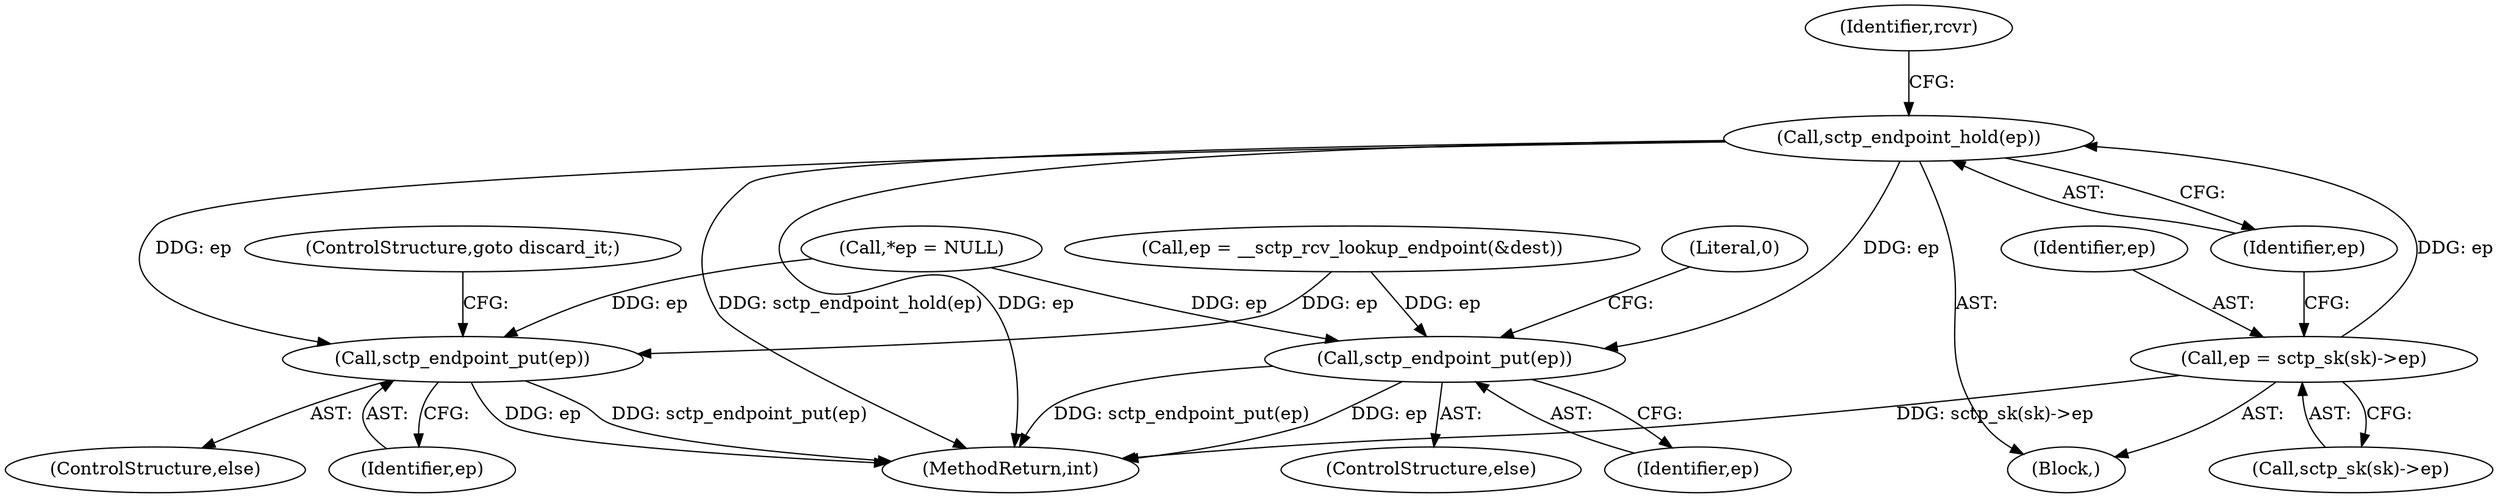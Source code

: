 digraph "0_linux_ae53b5bd77719fed58086c5be60ce4f22bffe1c6@pointer" {
"1000299" [label="(Call,sctp_endpoint_hold(ep))"];
"1000293" [label="(Call,ep = sctp_sk(sk)->ep)"];
"1000416" [label="(Call,sctp_endpoint_put(ep))"];
"1000433" [label="(Call,sctp_endpoint_put(ep))"];
"1000434" [label="(Identifier,ep)"];
"1000433" [label="(Call,sctp_endpoint_put(ep))"];
"1000122" [label="(Call,*ep = NULL)"];
"1000435" [label="(ControlStructure,goto discard_it;)"];
"1000241" [label="(Call,ep = __sctp_rcv_lookup_endpoint(&dest))"];
"1000274" [label="(Block,)"];
"1000299" [label="(Call,sctp_endpoint_hold(ep))"];
"1000294" [label="(Identifier,ep)"];
"1000302" [label="(Identifier,rcvr)"];
"1000415" [label="(ControlStructure,else)"];
"1000417" [label="(Identifier,ep)"];
"1000293" [label="(Call,ep = sctp_sk(sk)->ep)"];
"1000419" [label="(Literal,0)"];
"1000416" [label="(Call,sctp_endpoint_put(ep))"];
"1000436" [label="(MethodReturn,int)"];
"1000432" [label="(ControlStructure,else)"];
"1000295" [label="(Call,sctp_sk(sk)->ep)"];
"1000300" [label="(Identifier,ep)"];
"1000299" -> "1000274"  [label="AST: "];
"1000299" -> "1000300"  [label="CFG: "];
"1000300" -> "1000299"  [label="AST: "];
"1000302" -> "1000299"  [label="CFG: "];
"1000299" -> "1000436"  [label="DDG: sctp_endpoint_hold(ep)"];
"1000299" -> "1000436"  [label="DDG: ep"];
"1000293" -> "1000299"  [label="DDG: ep"];
"1000299" -> "1000416"  [label="DDG: ep"];
"1000299" -> "1000433"  [label="DDG: ep"];
"1000293" -> "1000274"  [label="AST: "];
"1000293" -> "1000295"  [label="CFG: "];
"1000294" -> "1000293"  [label="AST: "];
"1000295" -> "1000293"  [label="AST: "];
"1000300" -> "1000293"  [label="CFG: "];
"1000293" -> "1000436"  [label="DDG: sctp_sk(sk)->ep"];
"1000416" -> "1000415"  [label="AST: "];
"1000416" -> "1000417"  [label="CFG: "];
"1000417" -> "1000416"  [label="AST: "];
"1000419" -> "1000416"  [label="CFG: "];
"1000416" -> "1000436"  [label="DDG: sctp_endpoint_put(ep)"];
"1000416" -> "1000436"  [label="DDG: ep"];
"1000122" -> "1000416"  [label="DDG: ep"];
"1000241" -> "1000416"  [label="DDG: ep"];
"1000433" -> "1000432"  [label="AST: "];
"1000433" -> "1000434"  [label="CFG: "];
"1000434" -> "1000433"  [label="AST: "];
"1000435" -> "1000433"  [label="CFG: "];
"1000433" -> "1000436"  [label="DDG: ep"];
"1000433" -> "1000436"  [label="DDG: sctp_endpoint_put(ep)"];
"1000122" -> "1000433"  [label="DDG: ep"];
"1000241" -> "1000433"  [label="DDG: ep"];
}
